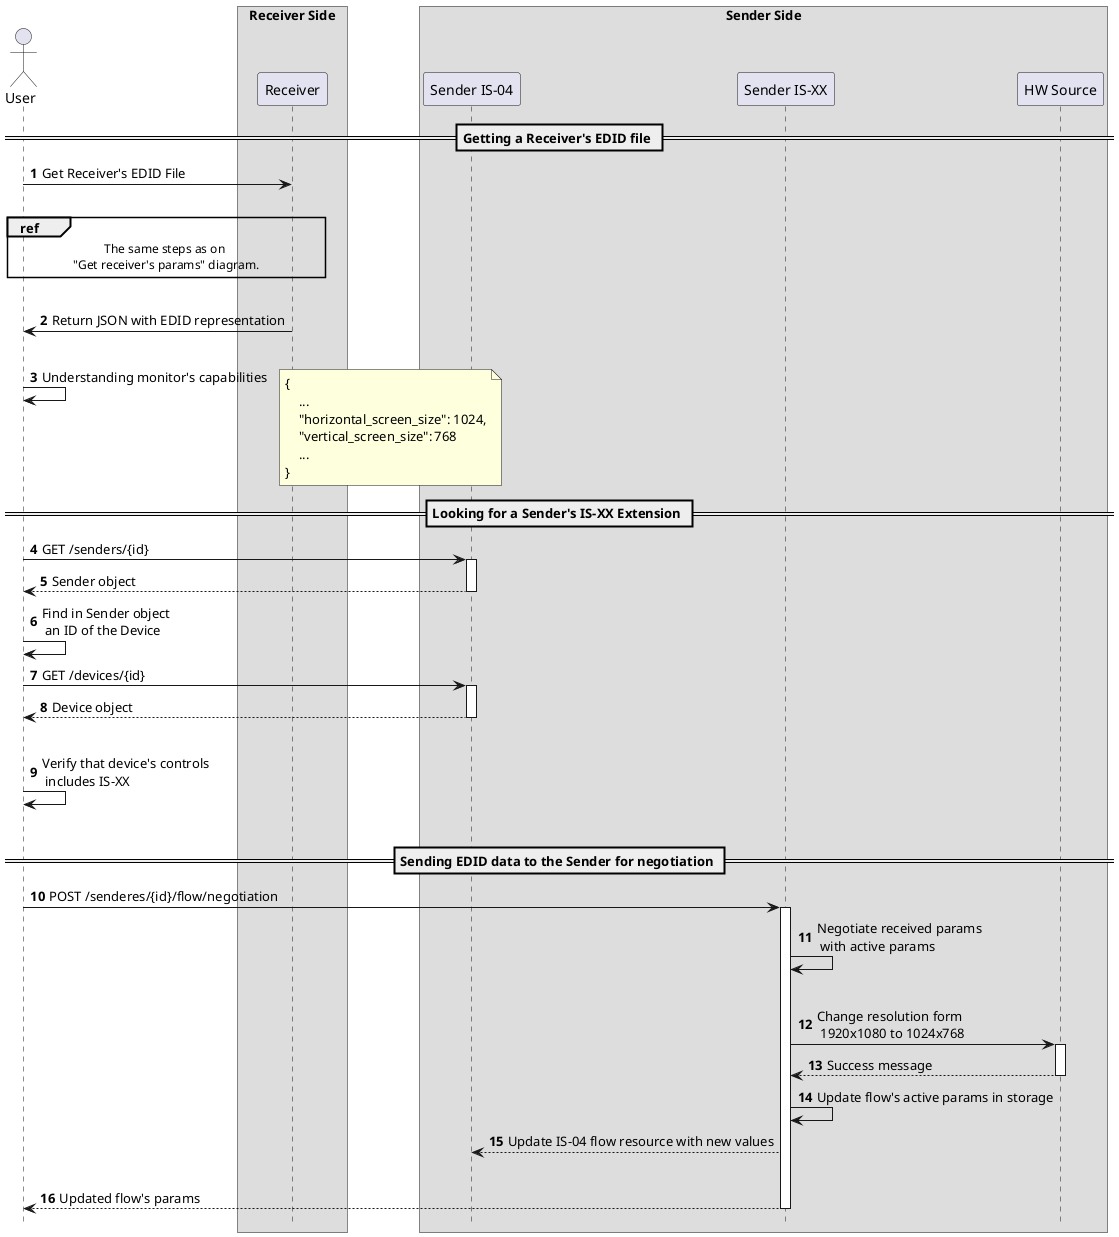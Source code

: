 @startuml EDID_Negotiation_sequence

autonumber
hide footbox
skinparam BoxPadding 30

!pragma teoz true

actor User

box "Receiver Side"
participant "Receiver"
endbox
box "Sender Side"
participant "Sender IS-04"
participant "Sender IS-XX"
participant "HW Source"
endbox


== Getting a Receiver's EDID file == 

User -> "Receiver" : Get Receiver's EDID File

|||
ref over User, Receiver : The same steps as on \n"Get receiver's params" diagram.
|||

"Receiver" -> "User" : Return JSON with EDID representation

|||

User -> User: Understanding monitor's capabilities
note right
{
    ...
    "horizontal_screen_size": 1024,
    "vertical_screen_size": 768
    ...
}
end note

== Looking for a Sender's IS-XX Extension ==

User -> "Sender IS-04" ++ : GET /senders/{id}
return Sender object

User -> User : Find in Sender object\n an ID of the Device
User -> "Sender IS-04" ++ : GET /devices/{id}
return Device object

|||

User -> User : Verify that device's controls\n includes IS-XX

|||

== Sending EDID data to the Sender for negotiation ==

User -> "Sender IS-XX" ++: POST /senderes/{id}/flow/negotiation

"Sender IS-XX" -> "Sender IS-XX": Negotiate received params\n with active params

|||

"Sender IS-XX" -> "HW Source" ++: Change resolution form\n 1920x1080 to 1024x768
return Success message
"Sender IS-XX" -> "Sender IS-XX": Update flow's active params in storage
"Sender IS-XX" --> "Sender IS-04": Update IS-04 flow resource with new values

|||

"Sender IS-XX" --> User: Updated flow's params
deactivate

@enduml